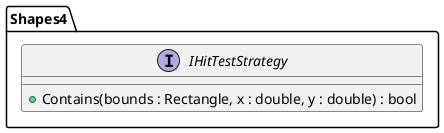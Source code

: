 @startuml IHitTestStrategy
interface Shapes4.IHitTestStrategy  {
    + Contains(bounds : Rectangle, x : double, y : double) : bool
}
@enduml